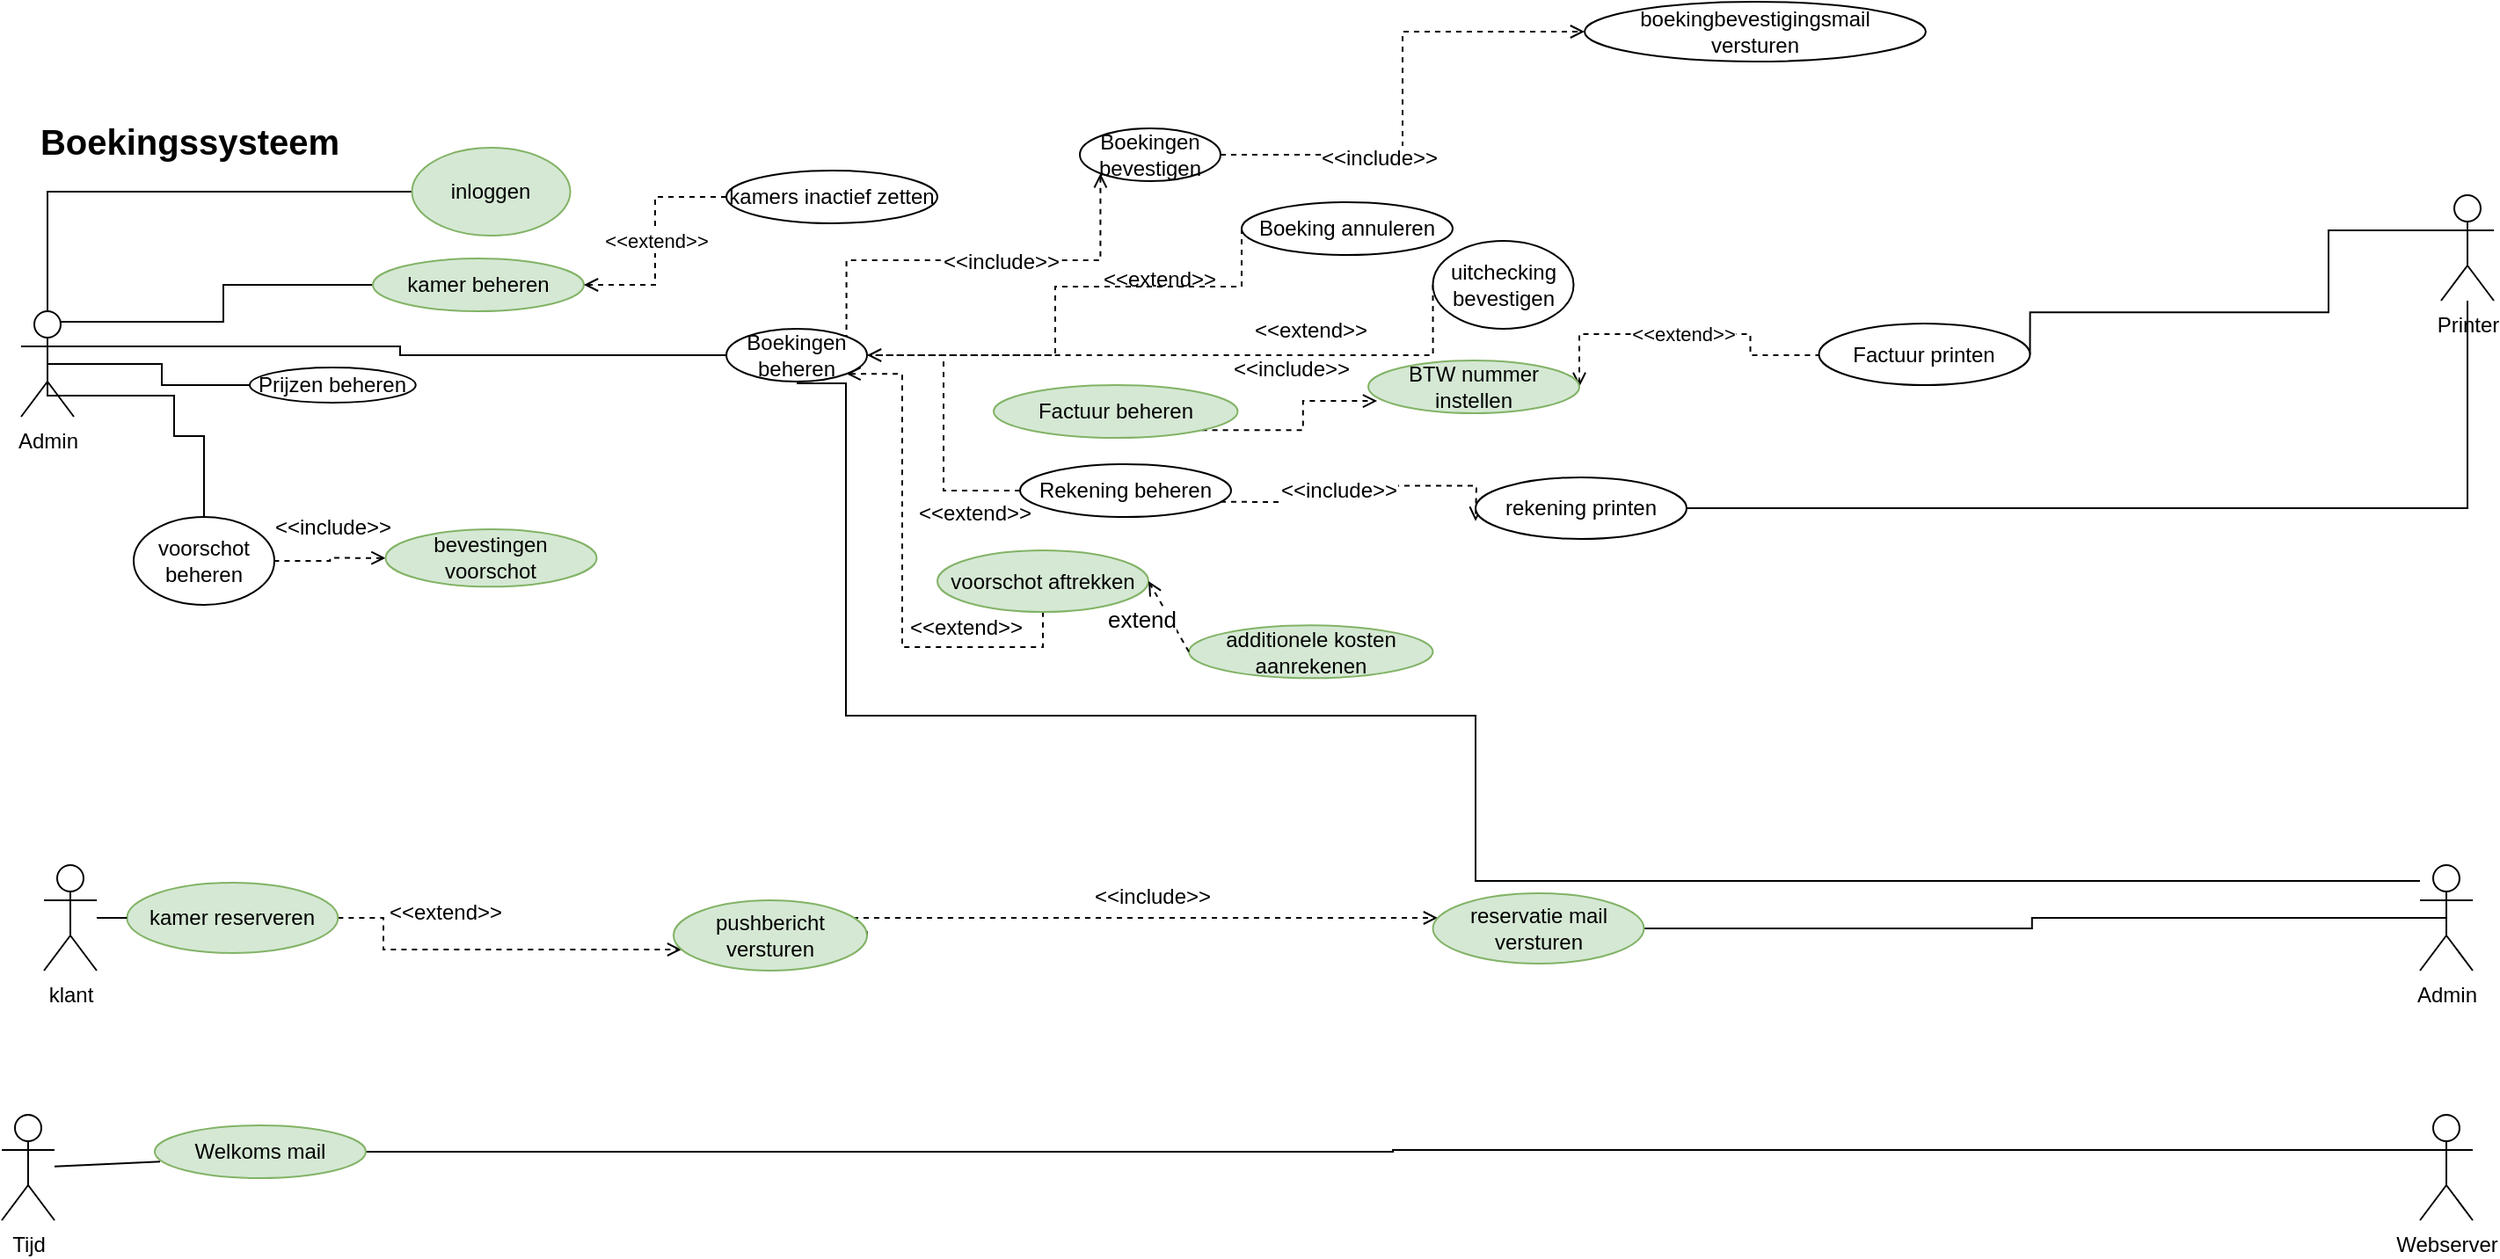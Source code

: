 <mxfile version="12.8.1" type="github">
  <diagram id="7y0MfUL8gaNoudwSiToa" name="Page-1">
    <mxGraphModel dx="1728" dy="2074" grid="0" gridSize="10" guides="1" tooltips="1" connect="1" arrows="1" fold="1" page="1" pageScale="1" pageWidth="850" pageHeight="1100" math="0" shadow="0">
      <root>
        <mxCell id="0" />
        <mxCell id="1" parent="0" />
        <mxCell id="1i8iMDM1FqOiUuaK0SC1-1" value="&lt;div&gt;Printer&lt;/div&gt;" style="shape=umlActor;verticalLabelPosition=bottom;labelBackgroundColor=#ffffff;verticalAlign=top;html=1;outlineConnect=0;" vertex="1" parent="1">
          <mxGeometry x="1429" y="54.0" width="30" height="60" as="geometry" />
        </mxCell>
        <mxCell id="1i8iMDM1FqOiUuaK0SC1-2" value="Tijd" style="shape=umlActor;verticalLabelPosition=bottom;labelBackgroundColor=#ffffff;verticalAlign=top;html=1;outlineConnect=0;" vertex="1" parent="1">
          <mxGeometry x="42" y="577" width="30" height="60" as="geometry" />
        </mxCell>
        <mxCell id="1i8iMDM1FqOiUuaK0SC1-3" value="klant&lt;br&gt;" style="shape=umlActor;verticalLabelPosition=bottom;labelBackgroundColor=#ffffff;verticalAlign=top;html=1;outlineConnect=0;" vertex="1" parent="1">
          <mxGeometry x="66" y="435" width="30" height="60" as="geometry" />
        </mxCell>
        <mxCell id="1i8iMDM1FqOiUuaK0SC1-4" style="edgeStyle=orthogonalEdgeStyle;rounded=0;orthogonalLoop=1;jettySize=auto;html=1;exitX=0;exitY=0.5;exitDx=0;exitDy=0;entryX=0.5;entryY=0;entryDx=0;entryDy=0;entryPerimeter=0;endArrow=none;endFill=0;" edge="1" parent="1" source="1i8iMDM1FqOiUuaK0SC1-5" target="1i8iMDM1FqOiUuaK0SC1-27">
          <mxGeometry relative="1" as="geometry" />
        </mxCell>
        <mxCell id="1i8iMDM1FqOiUuaK0SC1-5" value="inloggen" style="ellipse;whiteSpace=wrap;html=1;fillColor=#d5e8d4;strokeColor=#82b366;" vertex="1" parent="1">
          <mxGeometry x="275.25" y="27" width="90" height="50" as="geometry" />
        </mxCell>
        <mxCell id="1i8iMDM1FqOiUuaK0SC1-6" style="edgeStyle=orthogonalEdgeStyle;rounded=0;orthogonalLoop=1;jettySize=auto;html=1;exitX=0;exitY=0.5;exitDx=0;exitDy=0;entryX=1;entryY=0.333;entryDx=0;entryDy=0;entryPerimeter=0;endArrow=none;endFill=0;" edge="1" parent="1" source="1i8iMDM1FqOiUuaK0SC1-9" target="1i8iMDM1FqOiUuaK0SC1-27">
          <mxGeometry relative="1" as="geometry" />
        </mxCell>
        <mxCell id="1i8iMDM1FqOiUuaK0SC1-7" style="edgeStyle=orthogonalEdgeStyle;rounded=0;orthogonalLoop=1;jettySize=auto;html=1;startArrow=none;startFill=0;endArrow=none;endFill=0;" edge="1" parent="1" target="1i8iMDM1FqOiUuaK0SC1-52">
          <mxGeometry relative="1" as="geometry">
            <Array as="points">
              <mxPoint x="522" y="161" />
              <mxPoint x="522" y="350" />
              <mxPoint x="880" y="350" />
              <mxPoint x="880" y="444" />
            </Array>
            <mxPoint x="494" y="161" as="sourcePoint" />
          </mxGeometry>
        </mxCell>
        <mxCell id="1i8iMDM1FqOiUuaK0SC1-8" style="edgeStyle=orthogonalEdgeStyle;rounded=0;orthogonalLoop=1;jettySize=auto;html=1;exitX=1;exitY=1;exitDx=0;exitDy=0;entryX=0.5;entryY=1;entryDx=0;entryDy=0;startArrow=open;startFill=0;endArrow=none;endFill=0;dashed=1;" edge="1" parent="1" source="1i8iMDM1FqOiUuaK0SC1-9" target="1i8iMDM1FqOiUuaK0SC1-37">
          <mxGeometry relative="1" as="geometry" />
        </mxCell>
        <mxCell id="1i8iMDM1FqOiUuaK0SC1-9" value="Boekingen beheren" style="ellipse;whiteSpace=wrap;html=1;" vertex="1" parent="1">
          <mxGeometry x="454" y="130" width="80" height="30" as="geometry" />
        </mxCell>
        <mxCell id="1i8iMDM1FqOiUuaK0SC1-10" value="voorschot beheren" style="ellipse;whiteSpace=wrap;html=1;" vertex="1" parent="1">
          <mxGeometry x="117" y="237" width="80" height="50" as="geometry" />
        </mxCell>
        <mxCell id="1i8iMDM1FqOiUuaK0SC1-83" style="edgeStyle=orthogonalEdgeStyle;rounded=0;orthogonalLoop=1;jettySize=auto;html=1;exitX=1;exitY=0.5;exitDx=0;exitDy=0;entryX=0;entryY=0.333;entryDx=0;entryDy=0;entryPerimeter=0;startArrow=none;startFill=0;endArrow=none;endFill=0;" edge="1" parent="1" source="1i8iMDM1FqOiUuaK0SC1-11" target="1i8iMDM1FqOiUuaK0SC1-32">
          <mxGeometry relative="1" as="geometry" />
        </mxCell>
        <mxCell id="1i8iMDM1FqOiUuaK0SC1-11" value="Welkoms mail" style="ellipse;whiteSpace=wrap;html=1;fillColor=#d5e8d4;strokeColor=#82b366;" vertex="1" parent="1">
          <mxGeometry x="129" y="583" width="120" height="30" as="geometry" />
        </mxCell>
        <mxCell id="1i8iMDM1FqOiUuaK0SC1-12" value="" style="endArrow=none;html=1;entryX=0.025;entryY=0.688;entryDx=0;entryDy=0;entryPerimeter=0;" edge="1" parent="1" source="1i8iMDM1FqOiUuaK0SC1-2" target="1i8iMDM1FqOiUuaK0SC1-11">
          <mxGeometry width="50" height="50" relative="1" as="geometry">
            <mxPoint x="79.19" y="689.351" as="sourcePoint" />
            <mxPoint x="379.19" y="529.66" as="targetPoint" />
          </mxGeometry>
        </mxCell>
        <mxCell id="1i8iMDM1FqOiUuaK0SC1-13" style="edgeStyle=orthogonalEdgeStyle;rounded=0;orthogonalLoop=1;jettySize=auto;html=1;exitX=1;exitY=0.5;exitDx=0;exitDy=0;dashed=1;startArrow=none;startFill=0;endArrow=open;endFill=0;" edge="1" parent="1" source="1i8iMDM1FqOiUuaK0SC1-14" target="1i8iMDM1FqOiUuaK0SC1-34">
          <mxGeometry relative="1" as="geometry">
            <Array as="points">
              <mxPoint x="259" y="465" />
              <mxPoint x="259" y="483" />
            </Array>
          </mxGeometry>
        </mxCell>
        <mxCell id="1i8iMDM1FqOiUuaK0SC1-14" value="kamer reserveren" style="ellipse;whiteSpace=wrap;html=1;fillColor=#d5e8d4;strokeColor=#82b366;" vertex="1" parent="1">
          <mxGeometry x="113.19" y="445" width="120" height="40" as="geometry" />
        </mxCell>
        <mxCell id="1i8iMDM1FqOiUuaK0SC1-15" value="" style="endArrow=none;html=1;entryX=0;entryY=0.5;entryDx=0;entryDy=0;" edge="1" parent="1" source="1i8iMDM1FqOiUuaK0SC1-3" target="1i8iMDM1FqOiUuaK0SC1-14">
          <mxGeometry width="50" height="50" relative="1" as="geometry">
            <mxPoint x="336.0" y="395" as="sourcePoint" />
            <mxPoint x="386.0" y="345" as="targetPoint" />
          </mxGeometry>
        </mxCell>
        <mxCell id="1i8iMDM1FqOiUuaK0SC1-16" style="edgeStyle=orthogonalEdgeStyle;rounded=0;orthogonalLoop=1;jettySize=auto;html=1;exitX=0;exitY=0.5;exitDx=0;exitDy=0;entryX=0.75;entryY=0.1;entryDx=0;entryDy=0;entryPerimeter=0;endArrow=none;endFill=0;" edge="1" parent="1" source="1i8iMDM1FqOiUuaK0SC1-17" target="1i8iMDM1FqOiUuaK0SC1-27">
          <mxGeometry relative="1" as="geometry" />
        </mxCell>
        <mxCell id="1i8iMDM1FqOiUuaK0SC1-17" value="kamer beheren" style="ellipse;whiteSpace=wrap;html=1;fillColor=#d5e8d4;strokeColor=#82b366;" vertex="1" parent="1">
          <mxGeometry x="253" y="90" width="120" height="30" as="geometry" />
        </mxCell>
        <mxCell id="1i8iMDM1FqOiUuaK0SC1-18" value="Boekingssysteem" style="text;html=1;strokeColor=none;fillColor=none;align=center;verticalAlign=middle;whiteSpace=wrap;rounded=0;fontSize=20;fontStyle=1" vertex="1" parent="1">
          <mxGeometry x="129.25" y="13" width="40" height="20" as="geometry" />
        </mxCell>
        <mxCell id="1i8iMDM1FqOiUuaK0SC1-19" style="edgeStyle=orthogonalEdgeStyle;rounded=0;orthogonalLoop=1;jettySize=auto;html=1;exitX=0;exitY=0.5;exitDx=0;exitDy=0;entryX=1;entryY=0.5;entryDx=0;entryDy=0;dashed=1;startArrow=open;startFill=0;endArrow=none;endFill=0;" edge="1" parent="1" source="1i8iMDM1FqOiUuaK0SC1-20" target="1i8iMDM1FqOiUuaK0SC1-10">
          <mxGeometry relative="1" as="geometry" />
        </mxCell>
        <mxCell id="1i8iMDM1FqOiUuaK0SC1-20" value="bevestingen voorschot" style="ellipse;whiteSpace=wrap;html=1;fillColor=#d5e8d4;strokeColor=#82b366;" vertex="1" parent="1">
          <mxGeometry x="260.25" y="244.0" width="120" height="32.66" as="geometry" />
        </mxCell>
        <mxCell id="1i8iMDM1FqOiUuaK0SC1-21" style="edgeStyle=orthogonalEdgeStyle;rounded=0;orthogonalLoop=1;jettySize=auto;html=1;exitX=0;exitY=0.5;exitDx=0;exitDy=0;entryX=0.5;entryY=0.5;entryDx=0;entryDy=0;entryPerimeter=0;endArrow=none;endFill=0;" edge="1" parent="1" source="1i8iMDM1FqOiUuaK0SC1-22" target="1i8iMDM1FqOiUuaK0SC1-27">
          <mxGeometry relative="1" as="geometry" />
        </mxCell>
        <mxCell id="1i8iMDM1FqOiUuaK0SC1-22" value="Prijzen beheren" style="ellipse;whiteSpace=wrap;html=1;" vertex="1" parent="1">
          <mxGeometry x="182.99" y="152" width="94.38" height="20" as="geometry" />
        </mxCell>
        <mxCell id="1i8iMDM1FqOiUuaK0SC1-23" style="edgeStyle=orthogonalEdgeStyle;rounded=0;orthogonalLoop=1;jettySize=auto;html=1;exitX=1;exitY=1;exitDx=0;exitDy=0;entryX=0.042;entryY=0.767;entryDx=0;entryDy=0;entryPerimeter=0;dashed=1;startArrow=none;startFill=0;endArrow=open;endFill=0;" edge="1" parent="1" source="1i8iMDM1FqOiUuaK0SC1-24" target="1i8iMDM1FqOiUuaK0SC1-30">
          <mxGeometry relative="1" as="geometry" />
        </mxCell>
        <mxCell id="1i8iMDM1FqOiUuaK0SC1-24" value="Factuur beheren" style="ellipse;whiteSpace=wrap;html=1;fillColor=#d5e8d4;strokeColor=#82b366;" vertex="1" parent="1">
          <mxGeometry x="606" y="162" width="138.75" height="30" as="geometry" />
        </mxCell>
        <mxCell id="1i8iMDM1FqOiUuaK0SC1-25" value="additionele kosten&lt;br&gt;aanrekenen" style="ellipse;whiteSpace=wrap;html=1;fillColor=#d5e8d4;strokeColor=#82b366;" vertex="1" parent="1">
          <mxGeometry x="717" y="298.67" width="138.75" height="30" as="geometry" />
        </mxCell>
        <mxCell id="1i8iMDM1FqOiUuaK0SC1-26" style="edgeStyle=orthogonalEdgeStyle;rounded=0;orthogonalLoop=1;jettySize=auto;html=1;exitX=0.5;exitY=0.5;exitDx=0;exitDy=0;exitPerimeter=0;endArrow=none;endFill=0;" edge="1" parent="1" source="1i8iMDM1FqOiUuaK0SC1-27" target="1i8iMDM1FqOiUuaK0SC1-10">
          <mxGeometry relative="1" as="geometry">
            <Array as="points">
              <mxPoint x="68" y="168" />
              <mxPoint x="140" y="168" />
              <mxPoint x="140" y="191" />
            </Array>
          </mxGeometry>
        </mxCell>
        <mxCell id="1i8iMDM1FqOiUuaK0SC1-27" value="Admin" style="shape=umlActor;verticalLabelPosition=bottom;labelBackgroundColor=#ffffff;verticalAlign=top;html=1;outlineConnect=0;" vertex="1" parent="1">
          <mxGeometry x="53" y="120" width="30" height="60" as="geometry" />
        </mxCell>
        <mxCell id="1i8iMDM1FqOiUuaK0SC1-29" value="&amp;lt;&amp;lt;extend&amp;gt;&amp;gt;" style="edgeStyle=orthogonalEdgeStyle;rounded=0;orthogonalLoop=1;jettySize=auto;html=1;exitX=1;exitY=0.5;exitDx=0;exitDy=0;dashed=1;startArrow=open;startFill=0;endArrow=none;endFill=0;" edge="1" parent="1" source="1i8iMDM1FqOiUuaK0SC1-30" target="1i8iMDM1FqOiUuaK0SC1-48">
          <mxGeometry relative="1" as="geometry">
            <Array as="points">
              <mxPoint x="1036.25" y="133" />
              <mxPoint x="1036.25" y="145" />
            </Array>
          </mxGeometry>
        </mxCell>
        <mxCell id="1i8iMDM1FqOiUuaK0SC1-30" value="BTW nummer instellen" style="ellipse;whiteSpace=wrap;html=1;fillColor=#d5e8d4;strokeColor=#82b366;" vertex="1" parent="1">
          <mxGeometry x="819" y="148" width="120" height="30" as="geometry" />
        </mxCell>
        <mxCell id="1i8iMDM1FqOiUuaK0SC1-32" value="Webserver" style="shape=umlActor;verticalLabelPosition=bottom;labelBackgroundColor=#ffffff;verticalAlign=top;html=1;outlineConnect=0;" vertex="1" parent="1">
          <mxGeometry x="1417" y="577" width="30" height="60" as="geometry" />
        </mxCell>
        <mxCell id="1i8iMDM1FqOiUuaK0SC1-78" style="edgeStyle=orthogonalEdgeStyle;rounded=0;orthogonalLoop=1;jettySize=auto;html=1;exitX=1;exitY=0.5;exitDx=0;exitDy=0;dashed=1;startArrow=none;startFill=0;endArrow=open;endFill=0;" edge="1" parent="1" source="1i8iMDM1FqOiUuaK0SC1-34" target="1i8iMDM1FqOiUuaK0SC1-60">
          <mxGeometry relative="1" as="geometry">
            <Array as="points">
              <mxPoint x="490" y="473" />
              <mxPoint x="490" y="465" />
            </Array>
          </mxGeometry>
        </mxCell>
        <mxCell id="1i8iMDM1FqOiUuaK0SC1-80" value="&amp;lt;&amp;lt;include&amp;gt;&amp;gt;" style="text;html=1;align=center;verticalAlign=middle;resizable=0;points=[];labelBackgroundColor=#ffffff;" vertex="1" connectable="0" parent="1i8iMDM1FqOiUuaK0SC1-78">
          <mxGeometry x="0.267" y="1" relative="1" as="geometry">
            <mxPoint x="-8" y="-11" as="offset" />
          </mxGeometry>
        </mxCell>
        <mxCell id="1i8iMDM1FqOiUuaK0SC1-34" value="pushbericht&lt;br&gt;versturen" style="ellipse;whiteSpace=wrap;html=1;fillColor=#d5e8d4;strokeColor=#82b366;" vertex="1" parent="1">
          <mxGeometry x="424" y="455" width="110" height="40" as="geometry" />
        </mxCell>
        <mxCell id="1i8iMDM1FqOiUuaK0SC1-87" style="edgeStyle=orthogonalEdgeStyle;rounded=0;orthogonalLoop=1;jettySize=auto;html=1;exitX=0;exitY=0.5;exitDx=0;exitDy=0;entryX=1;entryY=0.5;entryDx=0;entryDy=0;startArrow=none;startFill=0;endArrow=none;endFill=0;dashed=1;" edge="1" parent="1" source="1i8iMDM1FqOiUuaK0SC1-36" target="1i8iMDM1FqOiUuaK0SC1-9">
          <mxGeometry relative="1" as="geometry">
            <Array as="points">
              <mxPoint x="856" y="145" />
            </Array>
          </mxGeometry>
        </mxCell>
        <mxCell id="1i8iMDM1FqOiUuaK0SC1-36" value="uitchecking bevestigen" style="ellipse;whiteSpace=wrap;html=1;" vertex="1" parent="1">
          <mxGeometry x="855.75" y="80" width="80" height="50" as="geometry" />
        </mxCell>
        <mxCell id="1i8iMDM1FqOiUuaK0SC1-37" value="voorschot aftrekken" style="ellipse;whiteSpace=wrap;html=1;fillColor=#d5e8d4;strokeColor=#82b366;" vertex="1" parent="1">
          <mxGeometry x="574" y="256" width="120" height="35" as="geometry" />
        </mxCell>
        <mxCell id="1i8iMDM1FqOiUuaK0SC1-38" value="" style="endArrow=open;dashed=1;html=1;entryX=1;entryY=0.5;entryDx=0;entryDy=0;exitX=0;exitY=0.5;exitDx=0;exitDy=0;startArrow=none;startFill=0;endFill=0;" edge="1" parent="1" source="1i8iMDM1FqOiUuaK0SC1-25" target="1i8iMDM1FqOiUuaK0SC1-37">
          <mxGeometry width="50" height="50" relative="1" as="geometry">
            <mxPoint x="600.88" y="356.67" as="sourcePoint" />
            <mxPoint x="650.88" y="306.67" as="targetPoint" />
          </mxGeometry>
        </mxCell>
        <mxCell id="1i8iMDM1FqOiUuaK0SC1-39" value="extend" style="text;html=1;align=center;verticalAlign=middle;resizable=0;points=[];labelBackgroundColor=#ffffff;fontSize=13;" vertex="1" connectable="0" parent="1i8iMDM1FqOiUuaK0SC1-38">
          <mxGeometry x="-0.452" y="4" relative="1" as="geometry">
            <mxPoint x="-17.55" y="-9.7" as="offset" />
          </mxGeometry>
        </mxCell>
        <mxCell id="1i8iMDM1FqOiUuaK0SC1-86" style="edgeStyle=orthogonalEdgeStyle;rounded=0;orthogonalLoop=1;jettySize=auto;html=1;exitX=0;exitY=0.5;exitDx=0;exitDy=0;entryX=1;entryY=0.5;entryDx=0;entryDy=0;startArrow=none;startFill=0;endArrow=none;endFill=0;dashed=1;" edge="1" parent="1" source="1i8iMDM1FqOiUuaK0SC1-41" target="1i8iMDM1FqOiUuaK0SC1-9">
          <mxGeometry relative="1" as="geometry">
            <Array as="points">
              <mxPoint x="747" y="106" />
              <mxPoint x="641" y="106" />
              <mxPoint x="641" y="145" />
            </Array>
          </mxGeometry>
        </mxCell>
        <mxCell id="1i8iMDM1FqOiUuaK0SC1-41" value="Boeking annuleren" style="ellipse;whiteSpace=wrap;html=1;" vertex="1" parent="1">
          <mxGeometry x="747" y="58" width="120" height="30" as="geometry" />
        </mxCell>
        <mxCell id="1i8iMDM1FqOiUuaK0SC1-43" style="edgeStyle=orthogonalEdgeStyle;rounded=0;orthogonalLoop=1;jettySize=auto;html=1;exitX=1;exitY=0.5;exitDx=0;exitDy=0;entryX=0;entryY=0.5;entryDx=0;entryDy=0;dashed=1;startArrow=none;startFill=0;endArrow=open;endFill=0;" edge="1" parent="1">
          <mxGeometry relative="1" as="geometry">
            <mxPoint x="735" y="228.33" as="sourcePoint" />
            <mxPoint x="880" y="239.33" as="targetPoint" />
          </mxGeometry>
        </mxCell>
        <mxCell id="1i8iMDM1FqOiUuaK0SC1-44" value="&amp;lt;&amp;lt;include&amp;gt;&amp;gt;" style="text;html=1;align=center;verticalAlign=middle;resizable=0;points=[];labelBackgroundColor=#ffffff;" vertex="1" connectable="0" parent="1i8iMDM1FqOiUuaK0SC1-43">
          <mxGeometry x="0.301" y="-3" relative="1" as="geometry">
            <mxPoint x="-37.88" y="-0.29" as="offset" />
          </mxGeometry>
        </mxCell>
        <mxCell id="1i8iMDM1FqOiUuaK0SC1-88" style="edgeStyle=orthogonalEdgeStyle;rounded=0;orthogonalLoop=1;jettySize=auto;html=1;exitX=0;exitY=0.5;exitDx=0;exitDy=0;entryX=1;entryY=0.5;entryDx=0;entryDy=0;dashed=1;startArrow=none;startFill=0;endArrow=open;endFill=0;" edge="1" parent="1" source="1i8iMDM1FqOiUuaK0SC1-45" target="1i8iMDM1FqOiUuaK0SC1-9">
          <mxGeometry relative="1" as="geometry" />
        </mxCell>
        <mxCell id="1i8iMDM1FqOiUuaK0SC1-45" value="Rekening beheren" style="ellipse;whiteSpace=wrap;html=1;" vertex="1" parent="1">
          <mxGeometry x="621" y="207" width="120" height="30" as="geometry" />
        </mxCell>
        <mxCell id="1i8iMDM1FqOiUuaK0SC1-84" style="edgeStyle=orthogonalEdgeStyle;rounded=0;orthogonalLoop=1;jettySize=auto;html=1;exitX=1;exitY=0.5;exitDx=0;exitDy=0;startArrow=none;startFill=0;endArrow=none;endFill=0;" edge="1" parent="1" source="1i8iMDM1FqOiUuaK0SC1-46" target="1i8iMDM1FqOiUuaK0SC1-1">
          <mxGeometry relative="1" as="geometry" />
        </mxCell>
        <mxCell id="1i8iMDM1FqOiUuaK0SC1-46" value="rekening printen" style="ellipse;whiteSpace=wrap;html=1;" vertex="1" parent="1">
          <mxGeometry x="880" y="214.5" width="120" height="35" as="geometry" />
        </mxCell>
        <mxCell id="1i8iMDM1FqOiUuaK0SC1-47" style="edgeStyle=orthogonalEdgeStyle;rounded=0;orthogonalLoop=1;jettySize=auto;html=1;exitX=1;exitY=0.5;exitDx=0;exitDy=0;endArrow=none;endFill=0;entryX=0;entryY=0.333;entryDx=0;entryDy=0;entryPerimeter=0;" edge="1" parent="1" source="1i8iMDM1FqOiUuaK0SC1-48" target="1i8iMDM1FqOiUuaK0SC1-1">
          <mxGeometry relative="1" as="geometry">
            <mxPoint x="1319.5" y="120.67" as="targetPoint" />
            <Array as="points">
              <mxPoint x="1320" y="120.67" />
              <mxPoint x="1365" y="120.67" />
              <mxPoint x="1365" y="70.67" />
            </Array>
          </mxGeometry>
        </mxCell>
        <mxCell id="1i8iMDM1FqOiUuaK0SC1-48" value="Factuur printen" style="ellipse;whiteSpace=wrap;html=1;" vertex="1" parent="1">
          <mxGeometry x="1075.25" y="127.0" width="120" height="35" as="geometry" />
        </mxCell>
        <mxCell id="1i8iMDM1FqOiUuaK0SC1-49" value="&amp;lt;&amp;lt;extend&amp;gt;&amp;gt;" style="edgeStyle=orthogonalEdgeStyle;rounded=0;orthogonalLoop=1;jettySize=auto;html=1;exitX=0;exitY=0.5;exitDx=0;exitDy=0;entryX=1;entryY=0.5;entryDx=0;entryDy=0;dashed=1;endArrow=open;endFill=0;startArrow=none;startFill=0;" edge="1" parent="1" source="1i8iMDM1FqOiUuaK0SC1-50" target="1i8iMDM1FqOiUuaK0SC1-17">
          <mxGeometry relative="1" as="geometry" />
        </mxCell>
        <mxCell id="1i8iMDM1FqOiUuaK0SC1-50" value="kamers inactief zetten" style="ellipse;whiteSpace=wrap;html=1;" vertex="1" parent="1">
          <mxGeometry x="454" y="40" width="120" height="30" as="geometry" />
        </mxCell>
        <mxCell id="1i8iMDM1FqOiUuaK0SC1-52" value="Admin" style="shape=umlActor;verticalLabelPosition=bottom;labelBackgroundColor=#ffffff;verticalAlign=top;html=1;outlineConnect=0;" vertex="1" parent="1">
          <mxGeometry x="1417" y="435" width="30" height="60" as="geometry" />
        </mxCell>
        <mxCell id="1i8iMDM1FqOiUuaK0SC1-53" value="&amp;lt;&amp;lt;extend&amp;gt;&amp;gt;" style="text;html=1;align=center;verticalAlign=middle;resizable=0;points=[];autosize=1;" vertex="1" parent="1">
          <mxGeometry x="257.25" y="453" width="74" height="18" as="geometry" />
        </mxCell>
        <mxCell id="1i8iMDM1FqOiUuaK0SC1-54" value="&amp;lt;&amp;lt;include&amp;gt;&amp;gt;" style="text;html=1;align=center;verticalAlign=middle;resizable=0;points=[];autosize=1;" vertex="1" parent="1">
          <mxGeometry x="737" y="144" width="76" height="18" as="geometry" />
        </mxCell>
        <mxCell id="1i8iMDM1FqOiUuaK0SC1-55" value="&amp;lt;&amp;lt;extend&amp;gt;&amp;gt;" style="text;html=1;align=center;verticalAlign=middle;resizable=0;points=[];autosize=1;" vertex="1" parent="1">
          <mxGeometry x="663" y="93" width="74" height="18" as="geometry" />
        </mxCell>
        <mxCell id="1i8iMDM1FqOiUuaK0SC1-56" value="&amp;lt;&amp;lt;extend&amp;gt;&amp;gt;" style="text;html=1;align=center;verticalAlign=middle;resizable=0;points=[];autosize=1;" vertex="1" parent="1">
          <mxGeometry x="749.38" y="122" width="74" height="18" as="geometry" />
        </mxCell>
        <mxCell id="1i8iMDM1FqOiUuaK0SC1-57" value="&amp;lt;&amp;lt;include&amp;gt;&amp;gt;" style="text;html=1;align=center;verticalAlign=middle;resizable=0;points=[];autosize=1;" vertex="1" parent="1">
          <mxGeometry x="192.18" y="234" width="76" height="18" as="geometry" />
        </mxCell>
        <mxCell id="1i8iMDM1FqOiUuaK0SC1-79" style="edgeStyle=orthogonalEdgeStyle;rounded=0;orthogonalLoop=1;jettySize=auto;html=1;exitX=1;exitY=0.5;exitDx=0;exitDy=0;dashed=1;startArrow=open;startFill=0;endArrow=open;endFill=0;strokeColor=none;" edge="1" parent="1" source="1i8iMDM1FqOiUuaK0SC1-60" target="1i8iMDM1FqOiUuaK0SC1-52">
          <mxGeometry relative="1" as="geometry" />
        </mxCell>
        <mxCell id="1i8iMDM1FqOiUuaK0SC1-81" style="edgeStyle=orthogonalEdgeStyle;rounded=0;orthogonalLoop=1;jettySize=auto;html=1;exitX=1;exitY=0.5;exitDx=0;exitDy=0;entryX=0.5;entryY=0.5;entryDx=0;entryDy=0;entryPerimeter=0;startArrow=none;startFill=0;endArrow=none;endFill=0;" edge="1" parent="1" source="1i8iMDM1FqOiUuaK0SC1-60" target="1i8iMDM1FqOiUuaK0SC1-52">
          <mxGeometry relative="1" as="geometry" />
        </mxCell>
        <mxCell id="1i8iMDM1FqOiUuaK0SC1-60" value="reservatie mail versturen" style="ellipse;whiteSpace=wrap;html=1;fillColor=#d5e8d4;strokeColor=#82b366;" vertex="1" parent="1">
          <mxGeometry x="855.75" y="451" width="120" height="40" as="geometry" />
        </mxCell>
        <mxCell id="1i8iMDM1FqOiUuaK0SC1-61" value="&amp;lt;&amp;lt;extend&amp;gt;&amp;gt;" style="text;html=1;align=center;verticalAlign=middle;resizable=0;points=[];autosize=1;" vertex="1" parent="1">
          <mxGeometry x="553" y="291" width="74" height="18" as="geometry" />
        </mxCell>
        <mxCell id="1i8iMDM1FqOiUuaK0SC1-67" value="boekingbevestigingsmail&lt;br&gt;versturen" style="ellipse;whiteSpace=wrap;html=1;" vertex="1" parent="1">
          <mxGeometry x="942" y="-56" width="194" height="34" as="geometry" />
        </mxCell>
        <mxCell id="1i8iMDM1FqOiUuaK0SC1-73" style="edgeStyle=orthogonalEdgeStyle;rounded=0;orthogonalLoop=1;jettySize=auto;html=1;exitX=0;exitY=1;exitDx=0;exitDy=0;entryX=1;entryY=0;entryDx=0;entryDy=0;startArrow=open;startFill=0;endArrow=none;endFill=0;dashed=1;" edge="1" parent="1" source="1i8iMDM1FqOiUuaK0SC1-72" target="1i8iMDM1FqOiUuaK0SC1-9">
          <mxGeometry relative="1" as="geometry">
            <Array as="points">
              <mxPoint x="667" y="91" />
              <mxPoint x="522" y="91" />
            </Array>
          </mxGeometry>
        </mxCell>
        <mxCell id="1i8iMDM1FqOiUuaK0SC1-76" value="&amp;lt;&amp;lt;include&amp;gt;&amp;gt;" style="text;html=1;align=center;verticalAlign=middle;resizable=0;points=[];labelBackgroundColor=#ffffff;" vertex="1" connectable="0" parent="1i8iMDM1FqOiUuaK0SC1-73">
          <mxGeometry x="-0.105" y="1" relative="1" as="geometry">
            <mxPoint as="offset" />
          </mxGeometry>
        </mxCell>
        <mxCell id="1i8iMDM1FqOiUuaK0SC1-74" style="edgeStyle=orthogonalEdgeStyle;rounded=0;orthogonalLoop=1;jettySize=auto;html=1;exitX=1;exitY=0.5;exitDx=0;exitDy=0;entryX=0;entryY=0.5;entryDx=0;entryDy=0;startArrow=none;startFill=0;endArrow=open;endFill=0;dashed=1;" edge="1" parent="1" source="1i8iMDM1FqOiUuaK0SC1-72" target="1i8iMDM1FqOiUuaK0SC1-67">
          <mxGeometry relative="1" as="geometry" />
        </mxCell>
        <mxCell id="1i8iMDM1FqOiUuaK0SC1-77" value="&amp;lt;&amp;lt;include&amp;gt;&amp;gt;" style="text;html=1;align=center;verticalAlign=middle;resizable=0;points=[];labelBackgroundColor=#ffffff;" vertex="1" connectable="0" parent="1i8iMDM1FqOiUuaK0SC1-74">
          <mxGeometry x="-0.35" y="-2" relative="1" as="geometry">
            <mxPoint as="offset" />
          </mxGeometry>
        </mxCell>
        <mxCell id="1i8iMDM1FqOiUuaK0SC1-72" value="Boekingen bevestigen" style="ellipse;whiteSpace=wrap;html=1;" vertex="1" parent="1">
          <mxGeometry x="655" y="16" width="80" height="30" as="geometry" />
        </mxCell>
        <mxCell id="1i8iMDM1FqOiUuaK0SC1-89" value="&amp;lt;&amp;lt;extend&amp;gt;&amp;gt;" style="text;html=1;align=center;verticalAlign=middle;resizable=0;points=[];autosize=1;" vertex="1" parent="1">
          <mxGeometry x="558" y="226" width="74" height="18" as="geometry" />
        </mxCell>
      </root>
    </mxGraphModel>
  </diagram>
</mxfile>
